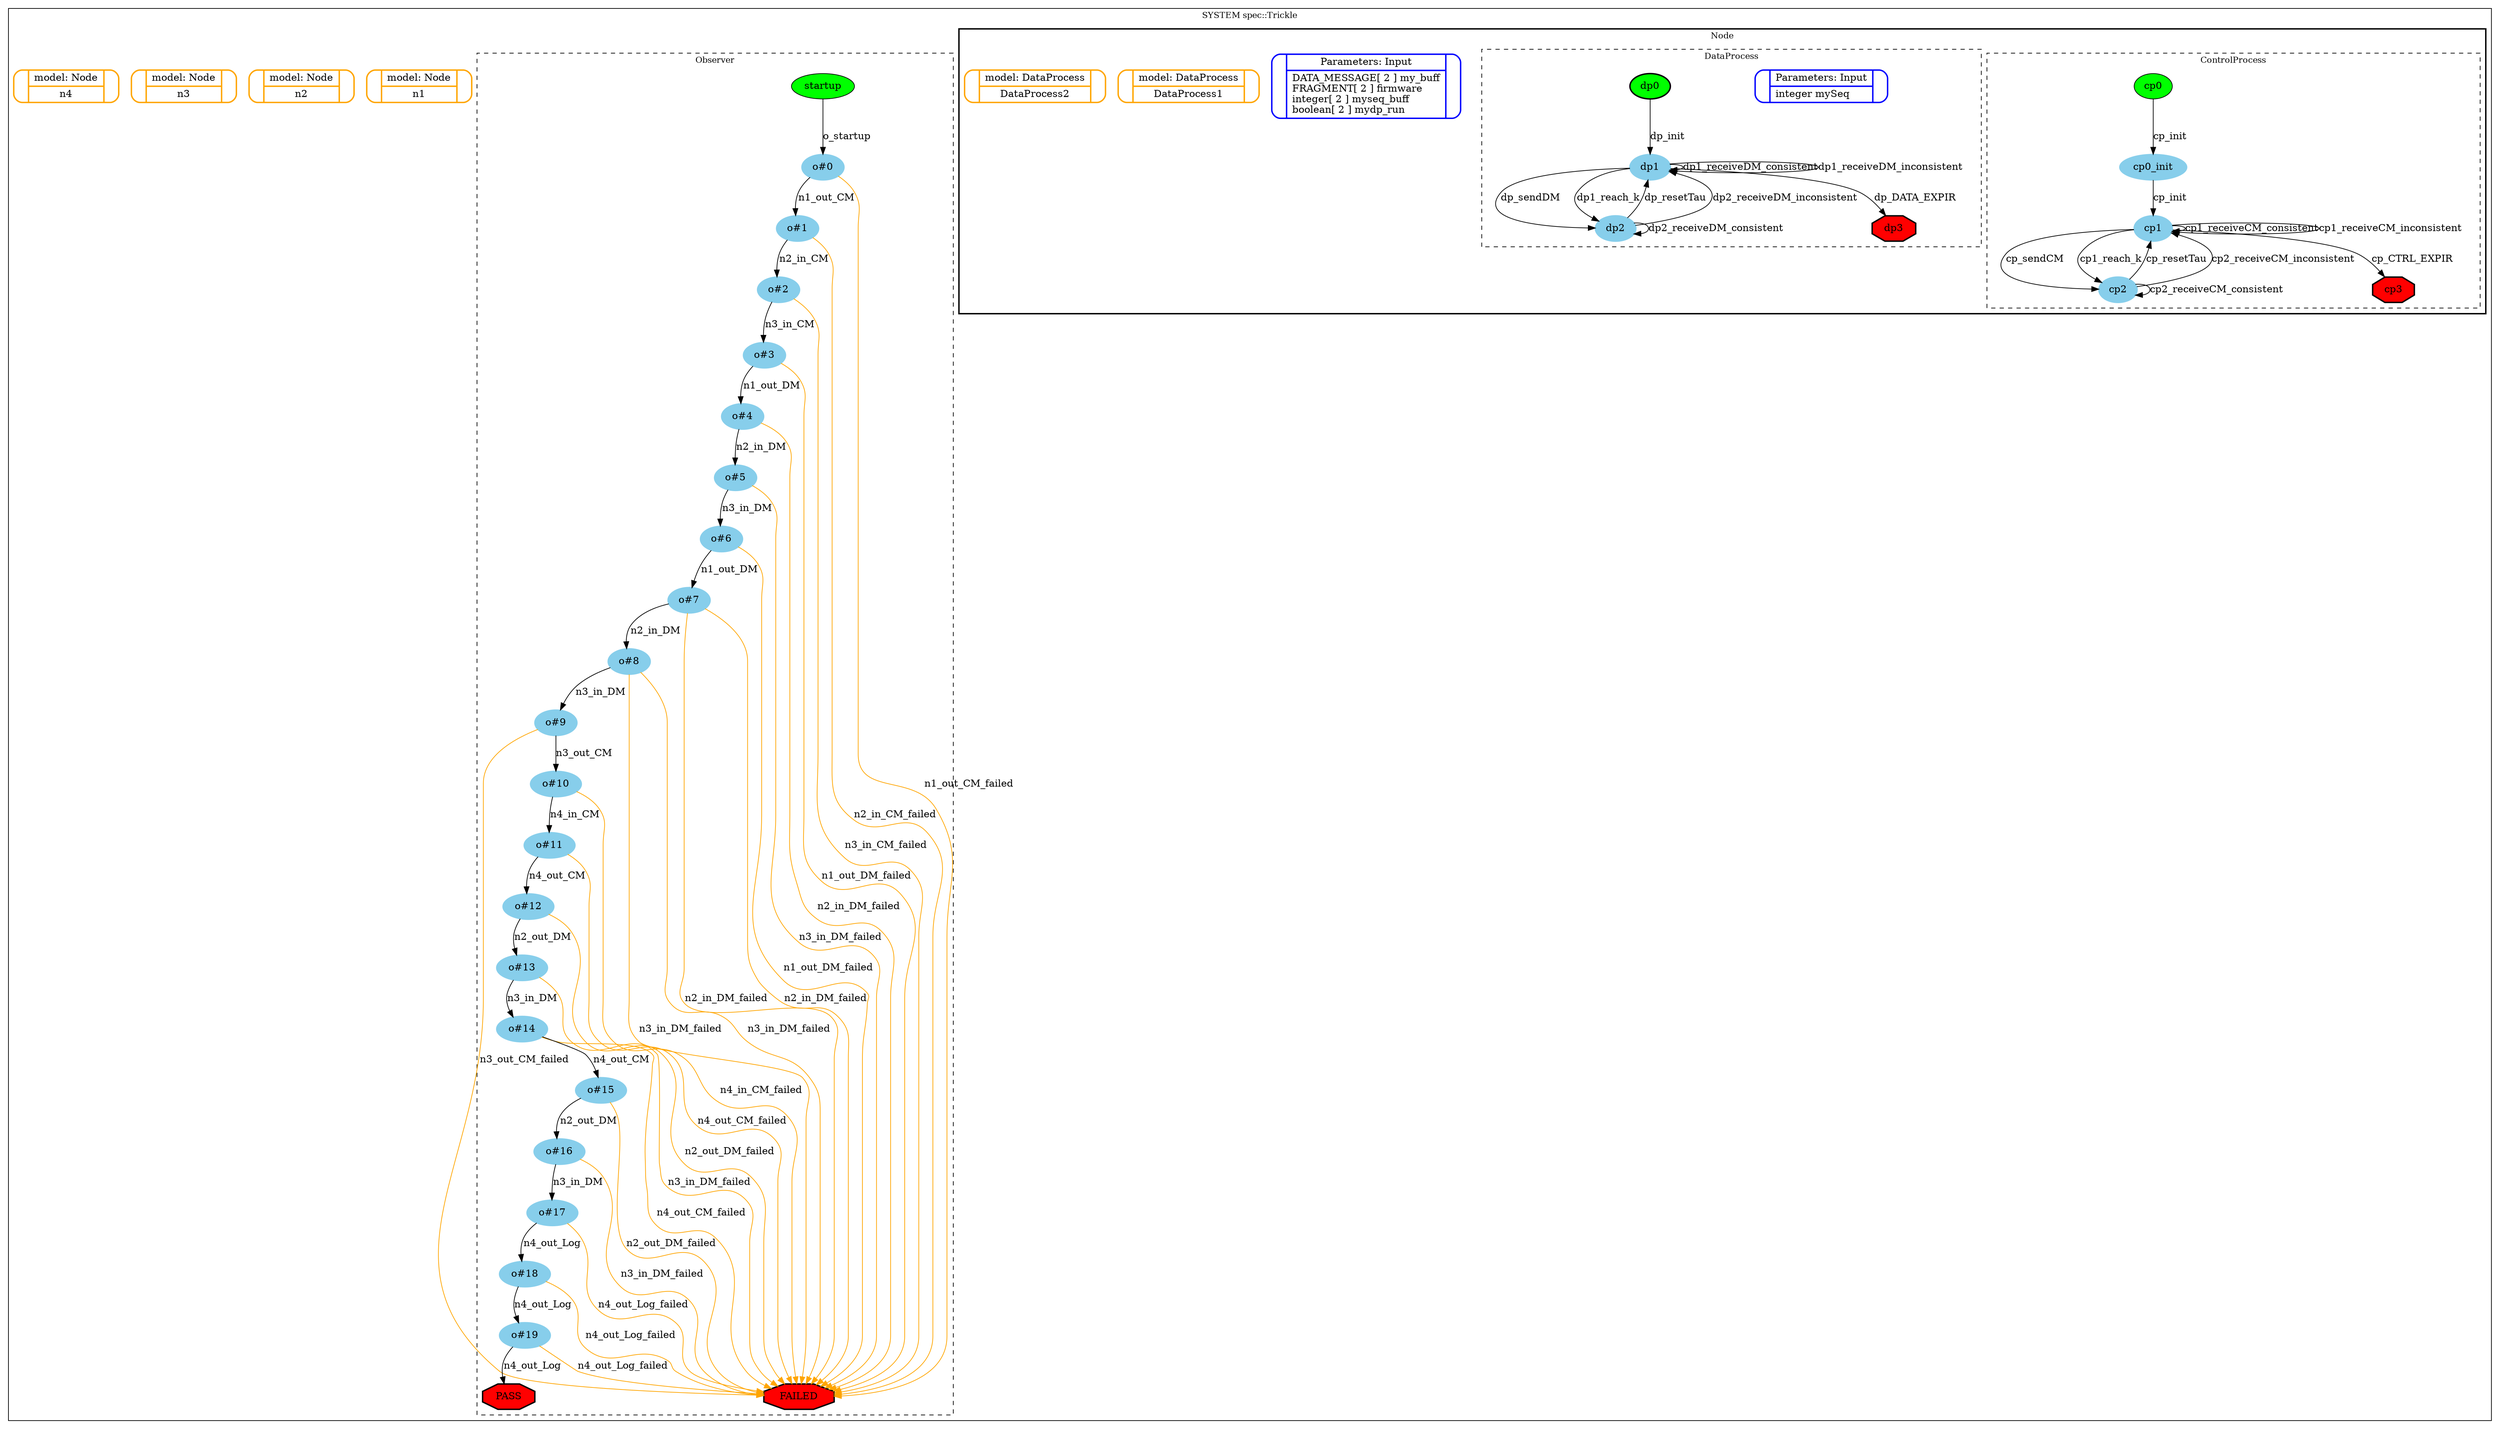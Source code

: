 digraph "Trickle" {
compound = true;
fontsize = 12
 subgraph "cluster_spec::Trickle" {
  label = "SYSTEM spec::Trickle"

  subgraph "cluster_spec::Trickle.Node" {
   label = "Node"
   style=bold;

   "spec::Trickle.Node"
   [
    label = "Node"
    shape=point, style=invisible, color=white
   ];

   "spec::Trickle.Node#parameters"
   [
    label = "|{Parameters: Input|DATA_MESSAGE[ 2 ] my_buff\l
FRAGMENT[ 2 ] firmware\l
integer[ 2 ] myseq_buff\l
boolean[ 2 ] mydp_run\l
}|"
    shape=Mrecord, style=bold, color=blue
   ];

   subgraph "cluster_spec::Trickle.Node.ControlProcess" {
    label = "ControlProcess"
    style=dashed;

    "spec::Trickle.Node.ControlProcess"
    [
     label = "ControlProcess"
     shape=point, style=invisible, color=white
    ];

    "spec::Trickle.Node.ControlProcess.cp0"
    [
     label = "cp0"
     shape=oval, style="filled", fillcolor=green
    ];

    "spec::Trickle.Node.ControlProcess.cp0" -> "spec::Trickle.Node.ControlProcess.cp0_init" [ label = "cp_init" ];

    "spec::Trickle.Node.ControlProcess.cp0_init"
    [
     label = "cp0_init"
     shape=ellipse, style="bold,filled", color=skyblue
    ];

    "spec::Trickle.Node.ControlProcess.cp0_init" -> "spec::Trickle.Node.ControlProcess.cp1" [ label = "cp_init" ];

    "spec::Trickle.Node.ControlProcess.cp1"
    [
     label = "cp1"
     shape=ellipse, style="bold,filled", color=skyblue
    ];

    "spec::Trickle.Node.ControlProcess.cp1" -> "spec::Trickle.Node.ControlProcess.cp2" [ label = "cp_sendCM" ];

    "spec::Trickle.Node.ControlProcess.cp1" -> "spec::Trickle.Node.ControlProcess.cp1" [ label = "cp1_receiveCM_consistent" ];

    "spec::Trickle.Node.ControlProcess.cp1" -> "spec::Trickle.Node.ControlProcess.cp1" [ label = "cp1_receiveCM_inconsistent" ];

    "spec::Trickle.Node.ControlProcess.cp1" -> "spec::Trickle.Node.ControlProcess.cp3" [ label = "cp_CTRL_EXPIR" ];

    "spec::Trickle.Node.ControlProcess.cp1" -> "spec::Trickle.Node.ControlProcess.cp2" [ label = "cp1_reach_k" ];

    "spec::Trickle.Node.ControlProcess.cp2"
    [
     label = "cp2"
     shape=ellipse, style="bold,filled", color=skyblue
    ];

    "spec::Trickle.Node.ControlProcess.cp2" -> "spec::Trickle.Node.ControlProcess.cp1" [ label = "cp_resetTau" ];

    "spec::Trickle.Node.ControlProcess.cp2" -> "spec::Trickle.Node.ControlProcess.cp2" [ label = "cp2_receiveCM_consistent" ];

    "spec::Trickle.Node.ControlProcess.cp2" -> "spec::Trickle.Node.ControlProcess.cp1" [ label = "cp2_receiveCM_inconsistent" ];

    "spec::Trickle.Node.ControlProcess.cp3"
    [
     label = "cp3"
     shape=octagon, style="bold,filled", fillcolor=red
    ];
   }

   subgraph "cluster_spec::Trickle.Node.DataProcess" {
    label = "DataProcess"
    style=dashed;

    "spec::Trickle.Node.DataProcess"
    [
     label = "DataProcess"
     shape=point, style=invisible, color=white
    ];

    "spec::Trickle.Node.DataProcess#parameters"
    [
     label = "|{Parameters: Input|integer mySeq\l
}|"
     shape=Mrecord, style=bold, color=blue
    ];

    "spec::Trickle.Node.DataProcess.dp0"
    [
     label = "dp0"
     shape=ellipse, style="bold,filled", fillcolor=green
    ];

    "spec::Trickle.Node.DataProcess.dp0" -> "spec::Trickle.Node.DataProcess.dp1" [ label = "dp_init" ];

    "spec::Trickle.Node.DataProcess.dp1"
    [
     label = "dp1"
     shape=ellipse, style="bold,filled", color=skyblue
    ];

    "spec::Trickle.Node.DataProcess.dp1" -> "spec::Trickle.Node.DataProcess.dp2" [ label = "dp_sendDM" ];

    "spec::Trickle.Node.DataProcess.dp1" -> "spec::Trickle.Node.DataProcess.dp1" [ label = "dp1_receiveDM_consistent" ];

    "spec::Trickle.Node.DataProcess.dp1" -> "spec::Trickle.Node.DataProcess.dp1" [ label = "dp1_receiveDM_inconsistent" ];

    "spec::Trickle.Node.DataProcess.dp1" -> "spec::Trickle.Node.DataProcess.dp3" [ label = "dp_DATA_EXPIR" ];

    "spec::Trickle.Node.DataProcess.dp1" -> "spec::Trickle.Node.DataProcess.dp2" [ label = "dp1_reach_k" ];

    "spec::Trickle.Node.DataProcess.dp2"
    [
     label = "dp2"
     shape=ellipse, style="bold,filled", color=skyblue
    ];

    "spec::Trickle.Node.DataProcess.dp2" -> "spec::Trickle.Node.DataProcess.dp1" [ label = "dp_resetTau" ];

    "spec::Trickle.Node.DataProcess.dp2" -> "spec::Trickle.Node.DataProcess.dp2" [ label = "dp2_receiveDM_consistent" ];

    "spec::Trickle.Node.DataProcess.dp2" -> "spec::Trickle.Node.DataProcess.dp1" [ label = "dp2_receiveDM_inconsistent" ];

    "spec::Trickle.Node.DataProcess.dp3"
    [
     label = "dp3"
     shape=octagon, style="bold,filled", fillcolor=red
    ];
   }

   "spec::Trickle.Node.DataProcess1"
   [
    label = "|{model: DataProcess|DataProcess1}|"
    shape=Mrecord, style=bold, color=orange
   ];

   "spec::Trickle.Node.DataProcess2"
   [
    label = "|{model: DataProcess|DataProcess2}|"
    shape=Mrecord, style=bold, color=orange
   ];
  }

  subgraph "cluster_spec::Trickle.Observer" {
   label = "Observer"
   style=dashed;

   "spec::Trickle.Observer"
   [
    label = "Observer"
    shape=point, style=invisible, color=white
   ];

   "spec::Trickle.Observer.startup"
   [
    label = "startup"
    shape=oval, style="filled", fillcolor=green
   ];

   "spec::Trickle.Observer.startup" -> "spec::Trickle.Observer.o#0" [ label = "o_startup" ];

   "spec::Trickle.Observer.o#0"
   [
    label = "o#0"
    shape=ellipse, style="bold,filled", color=skyblue
   ];

   "spec::Trickle.Observer.o#0" -> "spec::Trickle.Observer.o#1" [ label = "n1_out_CM" ];

   "spec::Trickle.Observer.o#0" -> "spec::Trickle.Observer.FAILED" [ label = "n1_out_CM_failed", color=orange ];

   "spec::Trickle.Observer.o#1"
   [
    label = "o#1"
    shape=ellipse, style="bold,filled", color=skyblue
   ];

   "spec::Trickle.Observer.o#1" -> "spec::Trickle.Observer.o#2" [ label = "n2_in_CM" ];

   "spec::Trickle.Observer.o#1" -> "spec::Trickle.Observer.FAILED" [ label = "n2_in_CM_failed", color=orange ];

   "spec::Trickle.Observer.o#2"
   [
    label = "o#2"
    shape=ellipse, style="bold,filled", color=skyblue
   ];

   "spec::Trickle.Observer.o#2" -> "spec::Trickle.Observer.o#3" [ label = "n3_in_CM" ];

   "spec::Trickle.Observer.o#2" -> "spec::Trickle.Observer.FAILED" [ label = "n3_in_CM_failed", color=orange ];

   "spec::Trickle.Observer.o#3"
   [
    label = "o#3"
    shape=ellipse, style="bold,filled", color=skyblue
   ];

   "spec::Trickle.Observer.o#3" -> "spec::Trickle.Observer.o#4" [ label = "n1_out_DM" ];

   "spec::Trickle.Observer.o#3" -> "spec::Trickle.Observer.FAILED" [ label = "n1_out_DM_failed", color=orange ];

   "spec::Trickle.Observer.o#4"
   [
    label = "o#4"
    shape=ellipse, style="bold,filled", color=skyblue
   ];

   "spec::Trickle.Observer.o#4" -> "spec::Trickle.Observer.o#5" [ label = "n2_in_DM" ];

   "spec::Trickle.Observer.o#4" -> "spec::Trickle.Observer.FAILED" [ label = "n2_in_DM_failed", color=orange ];

   "spec::Trickle.Observer.o#5"
   [
    label = "o#5"
    shape=ellipse, style="bold,filled", color=skyblue
   ];

   "spec::Trickle.Observer.o#5" -> "spec::Trickle.Observer.o#6" [ label = "n3_in_DM" ];

   "spec::Trickle.Observer.o#5" -> "spec::Trickle.Observer.FAILED" [ label = "n3_in_DM_failed", color=orange ];

   "spec::Trickle.Observer.o#6"
   [
    label = "o#6"
    shape=ellipse, style="bold,filled", color=skyblue
   ];

   "spec::Trickle.Observer.o#6" -> "spec::Trickle.Observer.o#7" [ label = "n1_out_DM" ];

   "spec::Trickle.Observer.o#6" -> "spec::Trickle.Observer.FAILED" [ label = "n1_out_DM_failed", color=orange ];

   "spec::Trickle.Observer.o#7"
   [
    label = "o#7"
    shape=ellipse, style="bold,filled", color=skyblue
   ];

   "spec::Trickle.Observer.o#7" -> "spec::Trickle.Observer.o#8" [ label = "n2_in_DM" ];

   "spec::Trickle.Observer.o#7" -> "spec::Trickle.Observer.FAILED" [ label = "n2_in_DM_failed", color=orange ];

   "spec::Trickle.Observer.o#7" -> "spec::Trickle.Observer.FAILED" [ label = "n2_in_DM_failed", color=orange ];

   "spec::Trickle.Observer.o#8"
   [
    label = "o#8"
    shape=ellipse, style="bold,filled", color=skyblue
   ];

   "spec::Trickle.Observer.o#8" -> "spec::Trickle.Observer.o#9" [ label = "n3_in_DM" ];

   "spec::Trickle.Observer.o#8" -> "spec::Trickle.Observer.FAILED" [ label = "n3_in_DM_failed", color=orange ];

   "spec::Trickle.Observer.o#8" -> "spec::Trickle.Observer.FAILED" [ label = "n3_in_DM_failed", color=orange ];

   "spec::Trickle.Observer.o#9"
   [
    label = "o#9"
    shape=ellipse, style="bold,filled", color=skyblue
   ];

   "spec::Trickle.Observer.o#9" -> "spec::Trickle.Observer.o#10" [ label = "n3_out_CM" ];

   "spec::Trickle.Observer.o#9" -> "spec::Trickle.Observer.FAILED" [ label = "n3_out_CM_failed", color=orange ];

   "spec::Trickle.Observer.o#10"
   [
    label = "o#10"
    shape=ellipse, style="bold,filled", color=skyblue
   ];

   "spec::Trickle.Observer.o#10" -> "spec::Trickle.Observer.o#11" [ label = "n4_in_CM" ];

   "spec::Trickle.Observer.o#10" -> "spec::Trickle.Observer.FAILED" [ label = "n4_in_CM_failed", color=orange ];

   "spec::Trickle.Observer.o#11"
   [
    label = "o#11"
    shape=ellipse, style="bold,filled", color=skyblue
   ];

   "spec::Trickle.Observer.o#11" -> "spec::Trickle.Observer.o#12" [ label = "n4_out_CM" ];

   "spec::Trickle.Observer.o#11" -> "spec::Trickle.Observer.FAILED" [ label = "n4_out_CM_failed", color=orange ];

   "spec::Trickle.Observer.o#12"
   [
    label = "o#12"
    shape=ellipse, style="bold,filled", color=skyblue
   ];

   "spec::Trickle.Observer.o#12" -> "spec::Trickle.Observer.o#13" [ label = "n2_out_DM" ];

   "spec::Trickle.Observer.o#12" -> "spec::Trickle.Observer.FAILED" [ label = "n2_out_DM_failed", color=orange ];

   "spec::Trickle.Observer.o#13"
   [
    label = "o#13"
    shape=ellipse, style="bold,filled", color=skyblue
   ];

   "spec::Trickle.Observer.o#13" -> "spec::Trickle.Observer.o#14" [ label = "n3_in_DM" ];

   "spec::Trickle.Observer.o#13" -> "spec::Trickle.Observer.FAILED" [ label = "n3_in_DM_failed", color=orange ];

   "spec::Trickle.Observer.o#14"
   [
    label = "o#14"
    shape=ellipse, style="bold,filled", color=skyblue
   ];

   "spec::Trickle.Observer.o#14" -> "spec::Trickle.Observer.o#15" [ label = "n4_out_CM" ];

   "spec::Trickle.Observer.o#14" -> "spec::Trickle.Observer.FAILED" [ label = "n4_out_CM_failed", color=orange ];

   "spec::Trickle.Observer.o#15"
   [
    label = "o#15"
    shape=ellipse, style="bold,filled", color=skyblue
   ];

   "spec::Trickle.Observer.o#15" -> "spec::Trickle.Observer.o#16" [ label = "n2_out_DM" ];

   "spec::Trickle.Observer.o#15" -> "spec::Trickle.Observer.FAILED" [ label = "n2_out_DM_failed", color=orange ];

   "spec::Trickle.Observer.o#16"
   [
    label = "o#16"
    shape=ellipse, style="bold,filled", color=skyblue
   ];

   "spec::Trickle.Observer.o#16" -> "spec::Trickle.Observer.o#17" [ label = "n3_in_DM" ];

   "spec::Trickle.Observer.o#16" -> "spec::Trickle.Observer.FAILED" [ label = "n3_in_DM_failed", color=orange ];

   "spec::Trickle.Observer.o#17"
   [
    label = "o#17"
    shape=ellipse, style="bold,filled", color=skyblue
   ];

   "spec::Trickle.Observer.o#17" -> "spec::Trickle.Observer.o#18" [ label = "n4_out_Log" ];

   "spec::Trickle.Observer.o#17" -> "spec::Trickle.Observer.FAILED" [ label = "n4_out_Log_failed", color=orange ];

   "spec::Trickle.Observer.o#18"
   [
    label = "o#18"
    shape=ellipse, style="bold,filled", color=skyblue
   ];

   "spec::Trickle.Observer.o#18" -> "spec::Trickle.Observer.o#19" [ label = "n4_out_Log" ];

   "spec::Trickle.Observer.o#18" -> "spec::Trickle.Observer.FAILED" [ label = "n4_out_Log_failed", color=orange ];

   "spec::Trickle.Observer.o#19"
   [
    label = "o#19"
    shape=ellipse, style="bold,filled", color=skyblue
   ];

   "spec::Trickle.Observer.o#19" -> "spec::Trickle.Observer.PASS" [ label = "n4_out_Log" ];

   "spec::Trickle.Observer.o#19" -> "spec::Trickle.Observer.FAILED" [ label = "n4_out_Log_failed", color=orange ];

   "spec::Trickle.Observer.PASS"
   [
    label = "PASS"
    shape=octagon, style="bold,filled", fillcolor=red
   ];

   "spec::Trickle.Observer.FAILED"
   [
    label = "FAILED"
    shape=octagon, style="bold,filled", fillcolor=red
   ];
  }

  "spec::Trickle.n1"
  [
   label = "|{model: Node|n1}|"
   shape=Mrecord, style=bold, color=orange
  ];

  "spec::Trickle.n2"
  [
   label = "|{model: Node|n2}|"
   shape=Mrecord, style=bold, color=orange
  ];

  "spec::Trickle.n3"
  [
   label = "|{model: Node|n3}|"
   shape=Mrecord, style=bold, color=orange
  ];

  "spec::Trickle.n4"
  [
   label = "|{model: Node|n4}|"
   shape=Mrecord, style=bold, color=orange
  ];
 }
}

